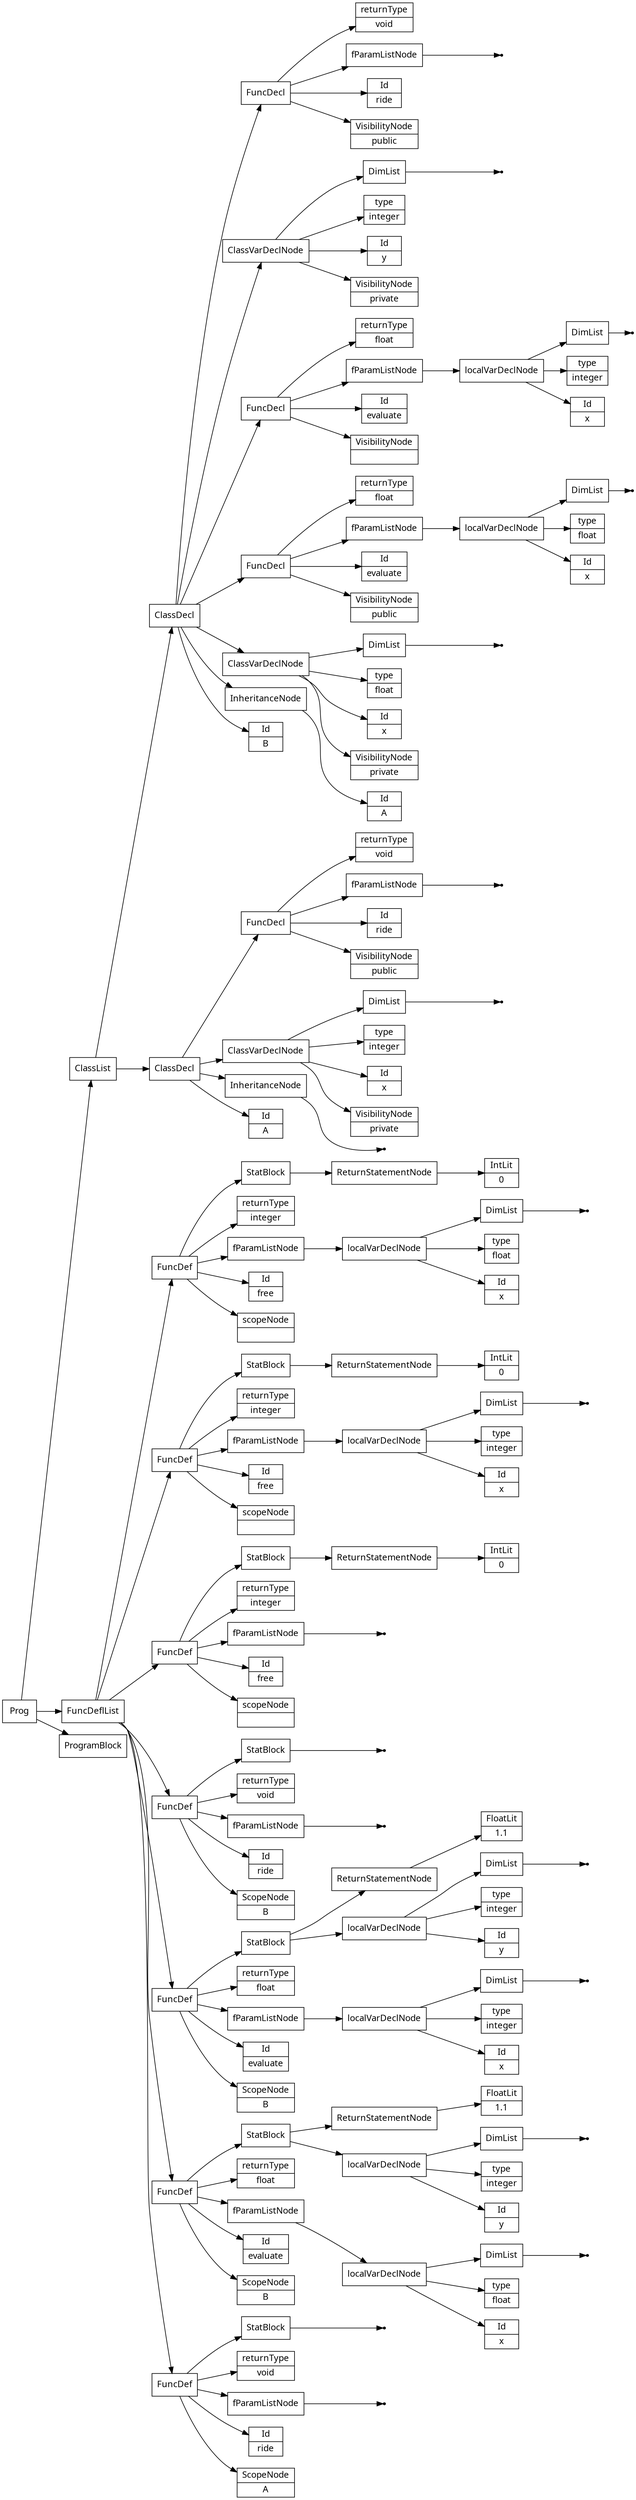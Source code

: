 digraph AST {
node [shape=record];
 node [fontname=Sans];charset="UTF-8" splines=true splines=spline rankdir =LR ordering="out"
0[label="Id|A"];
none2[shape="point"];
3[label="InheritanceNode"];
3->none2;
4[label="VisibilityNode|private"];
5[label="Id|x"];
6[label="type|integer"];
none8[shape="point"];
9[label="DimList"];
9->none8;
10[label="ClassVarDeclNode"];
10->9;
10->6;
10->5;
10->4;
11[label="VisibilityNode|public"];
12[label="Id|ride"];
none14[shape="point"];
15[label="fParamListNode"];
15->none14;
16[label="returnType|void"];
17[label="FuncDecl"];
17->16;
17->15;
17->12;
17->11;
18[label="ClassDecl"];
18->17;
18->10;
18->3;
18->0;
20[label="Id|ride"];
none22[shape="point"];
23[label="fParamListNode"];
23->none22;
24[label="returnType|void"];
none26[shape="point"];
27[label="StatBlock"];
27->none26;
28[label="FuncDef"];
19[label="ScopeNode|A"];
28->27;
28->24;
28->23;
28->20;
28->19;
29[label="Id|B"];
31[label="Id|A"];
32[label="InheritanceNode"];
32->31;
33[label="VisibilityNode|private"];
34[label="Id|x"];
35[label="type|float"];
none37[shape="point"];
38[label="DimList"];
38->none37;
39[label="ClassVarDeclNode"];
39->38;
39->35;
39->34;
39->33;
40[label="VisibilityNode|public"];
41[label="Id|evaluate"];
43[label="Id|x"];
44[label="type|float"];
none46[shape="point"];
47[label="DimList"];
47->none46;
48[label="localVarDeclNode"];
48->47;
48->44;
48->43;
49[label="fParamListNode"];
49->48;
50[label="returnType|float"];
51[label="FuncDecl"];
51->50;
51->49;
51->41;
51->40;
52[label="VisibilityNode|"];
53[label="Id|evaluate"];
55[label="Id|x"];
56[label="type|integer"];
none58[shape="point"];
59[label="DimList"];
59->none58;
60[label="localVarDeclNode"];
60->59;
60->56;
60->55;
61[label="fParamListNode"];
61->60;
62[label="returnType|float"];
63[label="FuncDecl"];
63->62;
63->61;
63->53;
63->52;
64[label="VisibilityNode|private"];
65[label="Id|y"];
66[label="type|integer"];
none68[shape="point"];
69[label="DimList"];
69->none68;
70[label="ClassVarDeclNode"];
70->69;
70->66;
70->65;
70->64;
71[label="VisibilityNode|public"];
72[label="Id|ride"];
none74[shape="point"];
75[label="fParamListNode"];
75->none74;
76[label="returnType|void"];
77[label="FuncDecl"];
77->76;
77->75;
77->72;
77->71;
78[label="ClassDecl"];
78->77;
78->70;
78->63;
78->51;
78->39;
78->32;
78->29;
80[label="Id|evaluate"];
82[label="Id|x"];
83[label="type|float"];
none85[shape="point"];
86[label="DimList"];
86->none85;
87[label="localVarDeclNode"];
87->86;
87->83;
87->82;
88[label="fParamListNode"];
88->87;
89[label="returnType|float"];
91[label="Id|y"];
92[label="type|integer"];
none94[shape="point"];
95[label="DimList"];
95->none94;
96[label="localVarDeclNode"];
96->95;
96->92;
96->91;
97[label="FloatLit|1.1"];
98[label="ReturnStatementNode"];
98->97;
99[label="StatBlock"];
99->98;
99->96;
100[label="FuncDef"];
79[label="ScopeNode|B"];
100->99;
100->89;
100->88;
100->80;
100->79;
102[label="Id|evaluate"];
104[label="Id|x"];
105[label="type|integer"];
none107[shape="point"];
108[label="DimList"];
108->none107;
109[label="localVarDeclNode"];
109->108;
109->105;
109->104;
110[label="fParamListNode"];
110->109;
111[label="returnType|float"];
113[label="Id|y"];
114[label="type|integer"];
none116[shape="point"];
117[label="DimList"];
117->none116;
118[label="localVarDeclNode"];
118->117;
118->114;
118->113;
119[label="FloatLit|1.1"];
120[label="ReturnStatementNode"];
120->119;
121[label="StatBlock"];
121->120;
121->118;
122[label="FuncDef"];
101[label="ScopeNode|B"];
122->121;
122->111;
122->110;
122->102;
122->101;
124[label="Id|ride"];
none126[shape="point"];
127[label="fParamListNode"];
127->none126;
128[label="returnType|void"];
none130[shape="point"];
131[label="StatBlock"];
131->none130;
132[label="FuncDef"];
123[label="ScopeNode|B"];
132->131;
132->128;
132->127;
132->124;
132->123;
134[label="scopeNode| "];
none136[shape="point"];
137[label="fParamListNode"];
137->none136;
138[label="returnType|integer"];
140[label="IntLit|0"];
141[label="ReturnStatementNode"];
141->140;
142[label="StatBlock"];
142->141;
143[label="FuncDef"];
133[label="Id|free"];
143->142;
143->138;
143->137;
143->133;
143->134;
145[label="scopeNode| "];
147[label="Id|x"];
148[label="type|integer"];
none150[shape="point"];
151[label="DimList"];
151->none150;
152[label="localVarDeclNode"];
152->151;
152->148;
152->147;
153[label="fParamListNode"];
153->152;
154[label="returnType|integer"];
156[label="IntLit|0"];
157[label="ReturnStatementNode"];
157->156;
158[label="StatBlock"];
158->157;
159[label="FuncDef"];
144[label="Id|free"];
159->158;
159->154;
159->153;
159->144;
159->145;
161[label="scopeNode| "];
163[label="Id|x"];
164[label="type|float"];
none166[shape="point"];
167[label="DimList"];
167->none166;
168[label="localVarDeclNode"];
168->167;
168->164;
168->163;
169[label="fParamListNode"];
169->168;
170[label="returnType|integer"];
172[label="IntLit|0"];
173[label="ReturnStatementNode"];
173->172;
174[label="StatBlock"];
174->173;
175[label="FuncDef"];
160[label="Id|free"];
175->174;
175->170;
175->169;
175->160;
175->161;
176[label="ClassList"];
177[label="FuncDeflList"];
178[label="Prog"];
179[label="ProgramBlock"];
177->175;
177->159;
177->143;
177->132;
177->122;
177->100;
176->78;
177->28;
176->18;
178->176;
178->177;
178->179;
}
